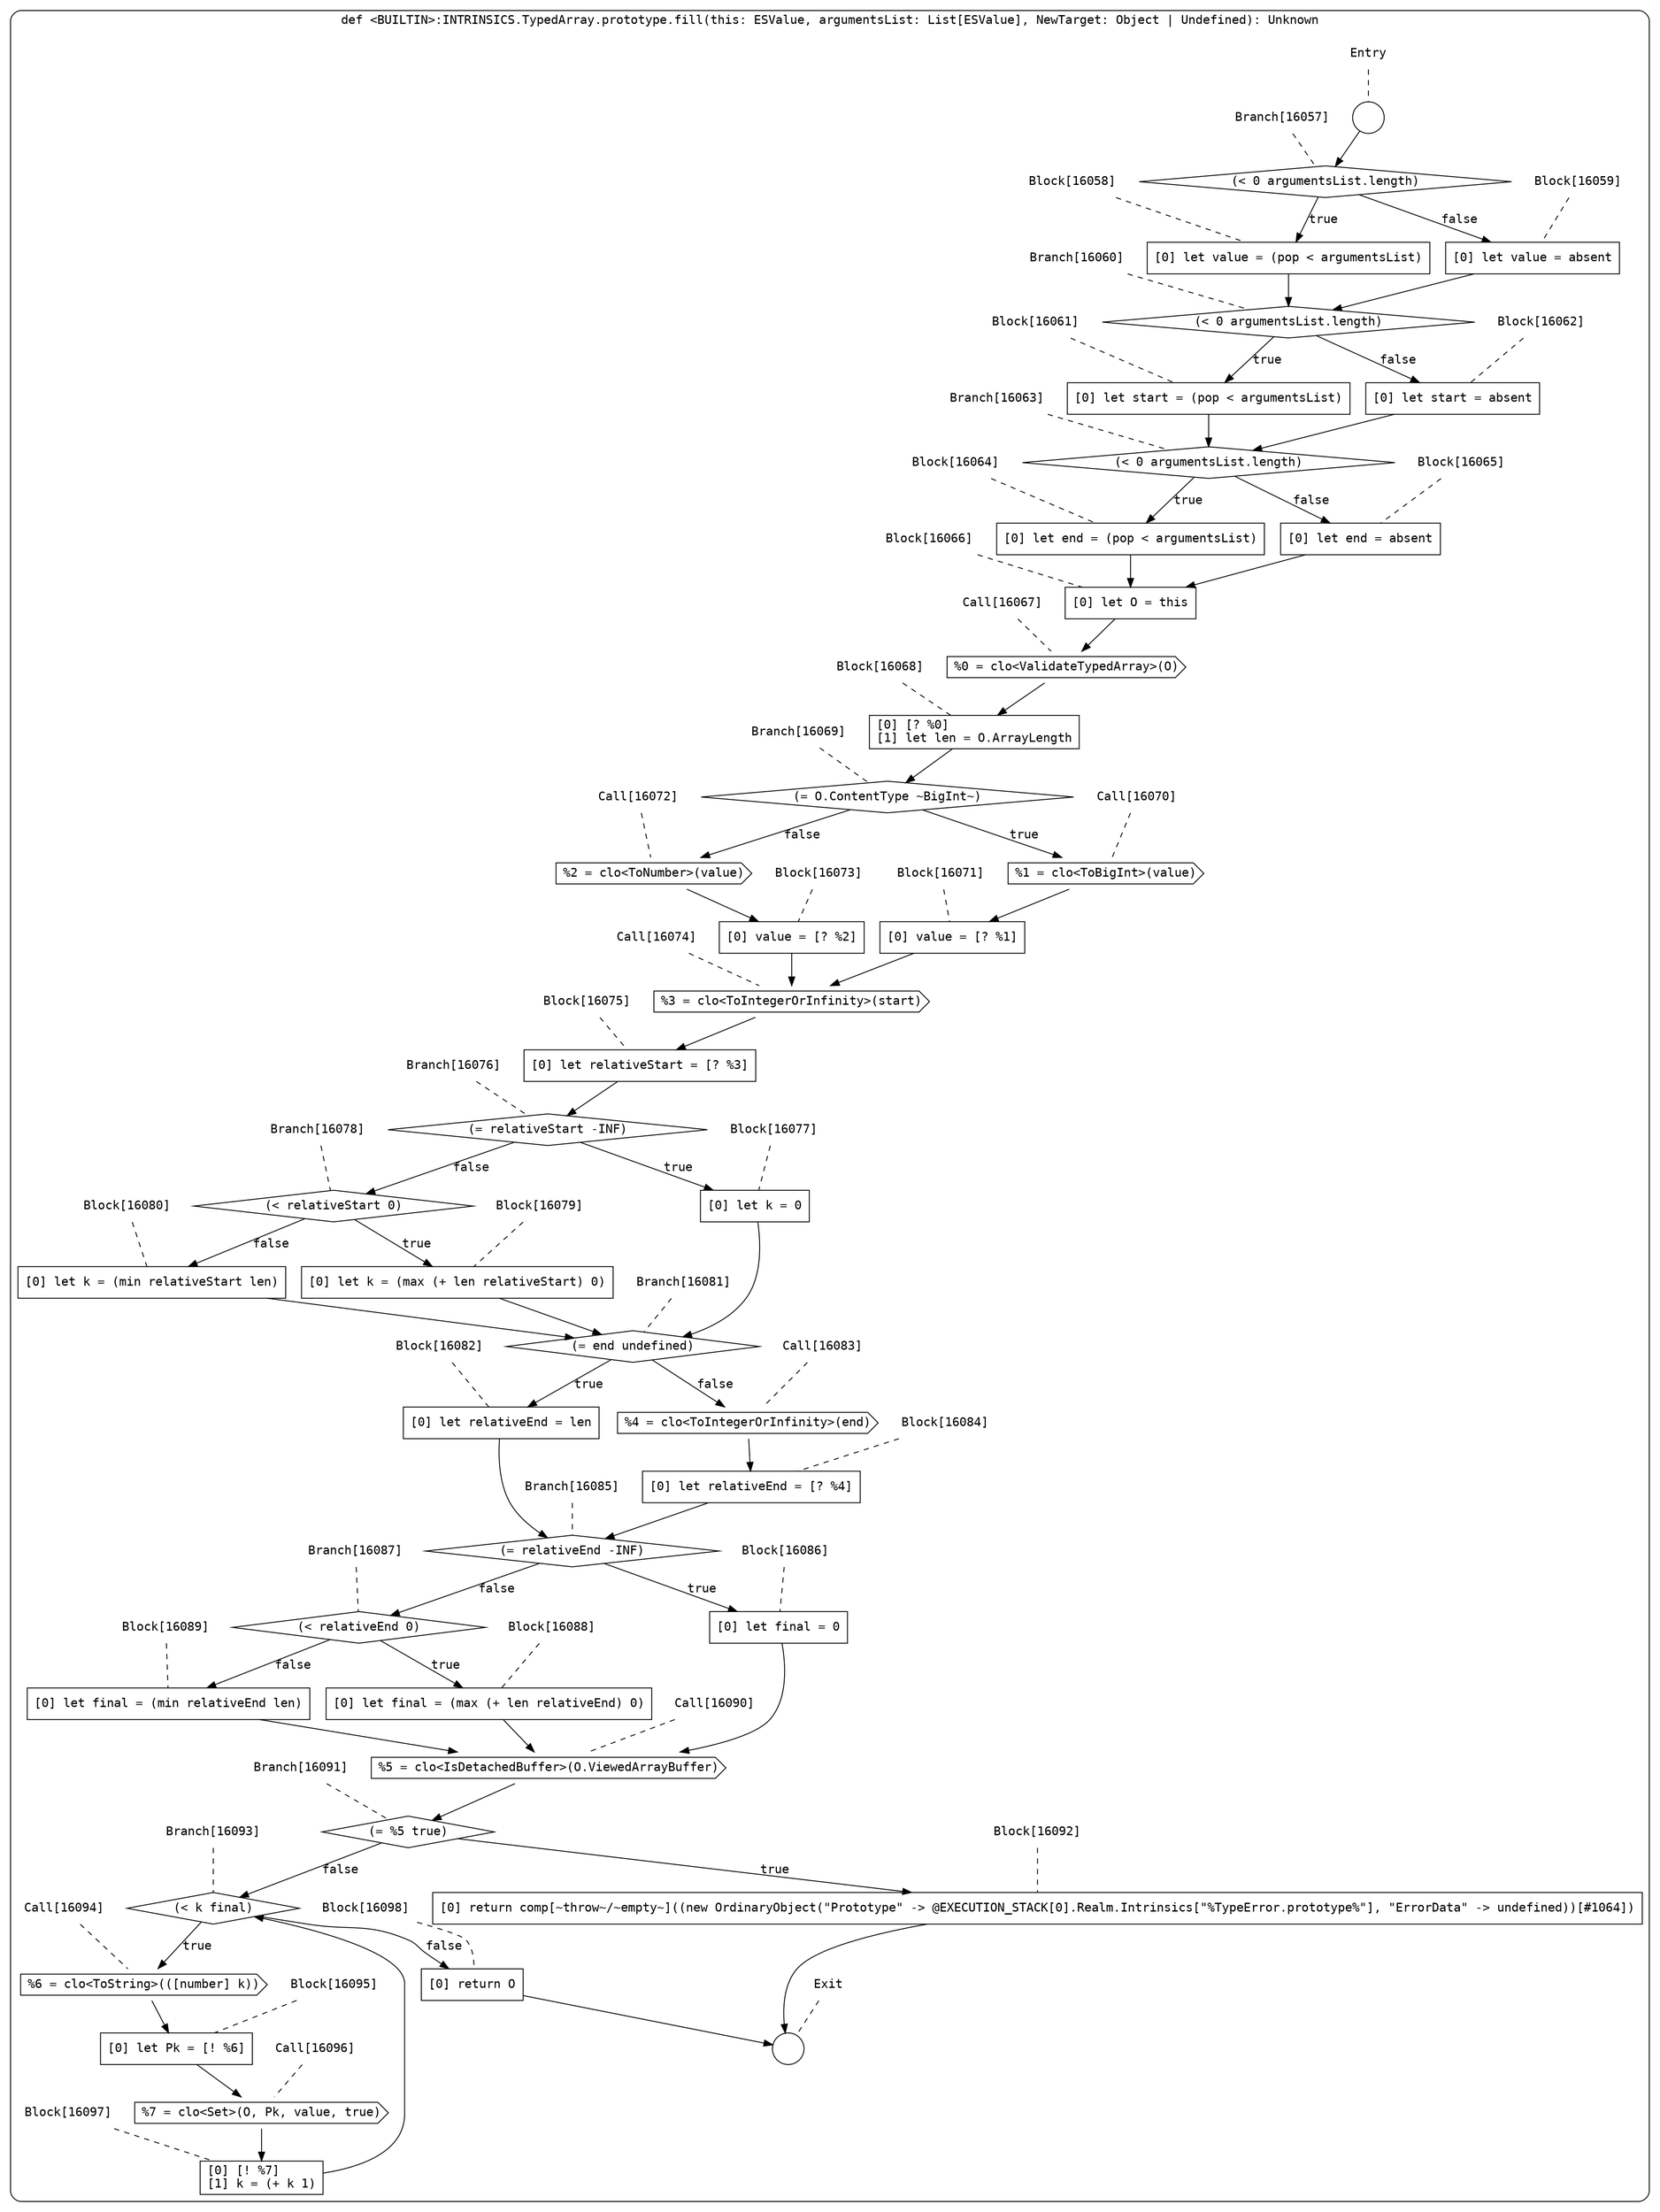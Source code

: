digraph {
  graph [fontname = "Consolas"]
  node [fontname = "Consolas"]
  edge [fontname = "Consolas"]
  subgraph cluster2395 {
    label = "def <BUILTIN>:INTRINSICS.TypedArray.prototype.fill(this: ESValue, argumentsList: List[ESValue], NewTarget: Object | Undefined): Unknown"
    style = rounded
    cluster2395_entry_name [shape=none, label=<<font color="black">Entry</font>>]
    cluster2395_entry_name -> cluster2395_entry [arrowhead=none, color="black", style=dashed]
    cluster2395_entry [shape=circle label=" " color="black" fillcolor="white" style=filled]
    cluster2395_entry -> node16057 [color="black"]
    cluster2395_exit_name [shape=none, label=<<font color="black">Exit</font>>]
    cluster2395_exit_name -> cluster2395_exit [arrowhead=none, color="black", style=dashed]
    cluster2395_exit [shape=circle label=" " color="black" fillcolor="white" style=filled]
    node16057_name [shape=none, label=<<font color="black">Branch[16057]</font>>]
    node16057_name -> node16057 [arrowhead=none, color="black", style=dashed]
    node16057 [shape=diamond, label=<<font color="black">(&lt; 0 argumentsList.length)</font>> color="black" fillcolor="white", style=filled]
    node16057 -> node16058 [label=<<font color="black">true</font>> color="black"]
    node16057 -> node16059 [label=<<font color="black">false</font>> color="black"]
    node16058_name [shape=none, label=<<font color="black">Block[16058]</font>>]
    node16058_name -> node16058 [arrowhead=none, color="black", style=dashed]
    node16058 [shape=box, label=<<font color="black">[0] let value = (pop &lt; argumentsList)<BR ALIGN="LEFT"/></font>> color="black" fillcolor="white", style=filled]
    node16058 -> node16060 [color="black"]
    node16059_name [shape=none, label=<<font color="black">Block[16059]</font>>]
    node16059_name -> node16059 [arrowhead=none, color="black", style=dashed]
    node16059 [shape=box, label=<<font color="black">[0] let value = absent<BR ALIGN="LEFT"/></font>> color="black" fillcolor="white", style=filled]
    node16059 -> node16060 [color="black"]
    node16060_name [shape=none, label=<<font color="black">Branch[16060]</font>>]
    node16060_name -> node16060 [arrowhead=none, color="black", style=dashed]
    node16060 [shape=diamond, label=<<font color="black">(&lt; 0 argumentsList.length)</font>> color="black" fillcolor="white", style=filled]
    node16060 -> node16061 [label=<<font color="black">true</font>> color="black"]
    node16060 -> node16062 [label=<<font color="black">false</font>> color="black"]
    node16061_name [shape=none, label=<<font color="black">Block[16061]</font>>]
    node16061_name -> node16061 [arrowhead=none, color="black", style=dashed]
    node16061 [shape=box, label=<<font color="black">[0] let start = (pop &lt; argumentsList)<BR ALIGN="LEFT"/></font>> color="black" fillcolor="white", style=filled]
    node16061 -> node16063 [color="black"]
    node16062_name [shape=none, label=<<font color="black">Block[16062]</font>>]
    node16062_name -> node16062 [arrowhead=none, color="black", style=dashed]
    node16062 [shape=box, label=<<font color="black">[0] let start = absent<BR ALIGN="LEFT"/></font>> color="black" fillcolor="white", style=filled]
    node16062 -> node16063 [color="black"]
    node16063_name [shape=none, label=<<font color="black">Branch[16063]</font>>]
    node16063_name -> node16063 [arrowhead=none, color="black", style=dashed]
    node16063 [shape=diamond, label=<<font color="black">(&lt; 0 argumentsList.length)</font>> color="black" fillcolor="white", style=filled]
    node16063 -> node16064 [label=<<font color="black">true</font>> color="black"]
    node16063 -> node16065 [label=<<font color="black">false</font>> color="black"]
    node16064_name [shape=none, label=<<font color="black">Block[16064]</font>>]
    node16064_name -> node16064 [arrowhead=none, color="black", style=dashed]
    node16064 [shape=box, label=<<font color="black">[0] let end = (pop &lt; argumentsList)<BR ALIGN="LEFT"/></font>> color="black" fillcolor="white", style=filled]
    node16064 -> node16066 [color="black"]
    node16065_name [shape=none, label=<<font color="black">Block[16065]</font>>]
    node16065_name -> node16065 [arrowhead=none, color="black", style=dashed]
    node16065 [shape=box, label=<<font color="black">[0] let end = absent<BR ALIGN="LEFT"/></font>> color="black" fillcolor="white", style=filled]
    node16065 -> node16066 [color="black"]
    node16066_name [shape=none, label=<<font color="black">Block[16066]</font>>]
    node16066_name -> node16066 [arrowhead=none, color="black", style=dashed]
    node16066 [shape=box, label=<<font color="black">[0] let O = this<BR ALIGN="LEFT"/></font>> color="black" fillcolor="white", style=filled]
    node16066 -> node16067 [color="black"]
    node16067_name [shape=none, label=<<font color="black">Call[16067]</font>>]
    node16067_name -> node16067 [arrowhead=none, color="black", style=dashed]
    node16067 [shape=cds, label=<<font color="black">%0 = clo&lt;ValidateTypedArray&gt;(O)</font>> color="black" fillcolor="white", style=filled]
    node16067 -> node16068 [color="black"]
    node16068_name [shape=none, label=<<font color="black">Block[16068]</font>>]
    node16068_name -> node16068 [arrowhead=none, color="black", style=dashed]
    node16068 [shape=box, label=<<font color="black">[0] [? %0]<BR ALIGN="LEFT"/>[1] let len = O.ArrayLength<BR ALIGN="LEFT"/></font>> color="black" fillcolor="white", style=filled]
    node16068 -> node16069 [color="black"]
    node16069_name [shape=none, label=<<font color="black">Branch[16069]</font>>]
    node16069_name -> node16069 [arrowhead=none, color="black", style=dashed]
    node16069 [shape=diamond, label=<<font color="black">(= O.ContentType ~BigInt~)</font>> color="black" fillcolor="white", style=filled]
    node16069 -> node16070 [label=<<font color="black">true</font>> color="black"]
    node16069 -> node16072 [label=<<font color="black">false</font>> color="black"]
    node16070_name [shape=none, label=<<font color="black">Call[16070]</font>>]
    node16070_name -> node16070 [arrowhead=none, color="black", style=dashed]
    node16070 [shape=cds, label=<<font color="black">%1 = clo&lt;ToBigInt&gt;(value)</font>> color="black" fillcolor="white", style=filled]
    node16070 -> node16071 [color="black"]
    node16072_name [shape=none, label=<<font color="black">Call[16072]</font>>]
    node16072_name -> node16072 [arrowhead=none, color="black", style=dashed]
    node16072 [shape=cds, label=<<font color="black">%2 = clo&lt;ToNumber&gt;(value)</font>> color="black" fillcolor="white", style=filled]
    node16072 -> node16073 [color="black"]
    node16071_name [shape=none, label=<<font color="black">Block[16071]</font>>]
    node16071_name -> node16071 [arrowhead=none, color="black", style=dashed]
    node16071 [shape=box, label=<<font color="black">[0] value = [? %1]<BR ALIGN="LEFT"/></font>> color="black" fillcolor="white", style=filled]
    node16071 -> node16074 [color="black"]
    node16073_name [shape=none, label=<<font color="black">Block[16073]</font>>]
    node16073_name -> node16073 [arrowhead=none, color="black", style=dashed]
    node16073 [shape=box, label=<<font color="black">[0] value = [? %2]<BR ALIGN="LEFT"/></font>> color="black" fillcolor="white", style=filled]
    node16073 -> node16074 [color="black"]
    node16074_name [shape=none, label=<<font color="black">Call[16074]</font>>]
    node16074_name -> node16074 [arrowhead=none, color="black", style=dashed]
    node16074 [shape=cds, label=<<font color="black">%3 = clo&lt;ToIntegerOrInfinity&gt;(start)</font>> color="black" fillcolor="white", style=filled]
    node16074 -> node16075 [color="black"]
    node16075_name [shape=none, label=<<font color="black">Block[16075]</font>>]
    node16075_name -> node16075 [arrowhead=none, color="black", style=dashed]
    node16075 [shape=box, label=<<font color="black">[0] let relativeStart = [? %3]<BR ALIGN="LEFT"/></font>> color="black" fillcolor="white", style=filled]
    node16075 -> node16076 [color="black"]
    node16076_name [shape=none, label=<<font color="black">Branch[16076]</font>>]
    node16076_name -> node16076 [arrowhead=none, color="black", style=dashed]
    node16076 [shape=diamond, label=<<font color="black">(= relativeStart -INF)</font>> color="black" fillcolor="white", style=filled]
    node16076 -> node16077 [label=<<font color="black">true</font>> color="black"]
    node16076 -> node16078 [label=<<font color="black">false</font>> color="black"]
    node16077_name [shape=none, label=<<font color="black">Block[16077]</font>>]
    node16077_name -> node16077 [arrowhead=none, color="black", style=dashed]
    node16077 [shape=box, label=<<font color="black">[0] let k = 0<BR ALIGN="LEFT"/></font>> color="black" fillcolor="white", style=filled]
    node16077 -> node16081 [color="black"]
    node16078_name [shape=none, label=<<font color="black">Branch[16078]</font>>]
    node16078_name -> node16078 [arrowhead=none, color="black", style=dashed]
    node16078 [shape=diamond, label=<<font color="black">(&lt; relativeStart 0)</font>> color="black" fillcolor="white", style=filled]
    node16078 -> node16079 [label=<<font color="black">true</font>> color="black"]
    node16078 -> node16080 [label=<<font color="black">false</font>> color="black"]
    node16081_name [shape=none, label=<<font color="black">Branch[16081]</font>>]
    node16081_name -> node16081 [arrowhead=none, color="black", style=dashed]
    node16081 [shape=diamond, label=<<font color="black">(= end undefined)</font>> color="black" fillcolor="white", style=filled]
    node16081 -> node16082 [label=<<font color="black">true</font>> color="black"]
    node16081 -> node16083 [label=<<font color="black">false</font>> color="black"]
    node16079_name [shape=none, label=<<font color="black">Block[16079]</font>>]
    node16079_name -> node16079 [arrowhead=none, color="black", style=dashed]
    node16079 [shape=box, label=<<font color="black">[0] let k = (max (+ len relativeStart) 0)<BR ALIGN="LEFT"/></font>> color="black" fillcolor="white", style=filled]
    node16079 -> node16081 [color="black"]
    node16080_name [shape=none, label=<<font color="black">Block[16080]</font>>]
    node16080_name -> node16080 [arrowhead=none, color="black", style=dashed]
    node16080 [shape=box, label=<<font color="black">[0] let k = (min relativeStart len)<BR ALIGN="LEFT"/></font>> color="black" fillcolor="white", style=filled]
    node16080 -> node16081 [color="black"]
    node16082_name [shape=none, label=<<font color="black">Block[16082]</font>>]
    node16082_name -> node16082 [arrowhead=none, color="black", style=dashed]
    node16082 [shape=box, label=<<font color="black">[0] let relativeEnd = len<BR ALIGN="LEFT"/></font>> color="black" fillcolor="white", style=filled]
    node16082 -> node16085 [color="black"]
    node16083_name [shape=none, label=<<font color="black">Call[16083]</font>>]
    node16083_name -> node16083 [arrowhead=none, color="black", style=dashed]
    node16083 [shape=cds, label=<<font color="black">%4 = clo&lt;ToIntegerOrInfinity&gt;(end)</font>> color="black" fillcolor="white", style=filled]
    node16083 -> node16084 [color="black"]
    node16085_name [shape=none, label=<<font color="black">Branch[16085]</font>>]
    node16085_name -> node16085 [arrowhead=none, color="black", style=dashed]
    node16085 [shape=diamond, label=<<font color="black">(= relativeEnd -INF)</font>> color="black" fillcolor="white", style=filled]
    node16085 -> node16086 [label=<<font color="black">true</font>> color="black"]
    node16085 -> node16087 [label=<<font color="black">false</font>> color="black"]
    node16084_name [shape=none, label=<<font color="black">Block[16084]</font>>]
    node16084_name -> node16084 [arrowhead=none, color="black", style=dashed]
    node16084 [shape=box, label=<<font color="black">[0] let relativeEnd = [? %4]<BR ALIGN="LEFT"/></font>> color="black" fillcolor="white", style=filled]
    node16084 -> node16085 [color="black"]
    node16086_name [shape=none, label=<<font color="black">Block[16086]</font>>]
    node16086_name -> node16086 [arrowhead=none, color="black", style=dashed]
    node16086 [shape=box, label=<<font color="black">[0] let final = 0<BR ALIGN="LEFT"/></font>> color="black" fillcolor="white", style=filled]
    node16086 -> node16090 [color="black"]
    node16087_name [shape=none, label=<<font color="black">Branch[16087]</font>>]
    node16087_name -> node16087 [arrowhead=none, color="black", style=dashed]
    node16087 [shape=diamond, label=<<font color="black">(&lt; relativeEnd 0)</font>> color="black" fillcolor="white", style=filled]
    node16087 -> node16088 [label=<<font color="black">true</font>> color="black"]
    node16087 -> node16089 [label=<<font color="black">false</font>> color="black"]
    node16090_name [shape=none, label=<<font color="black">Call[16090]</font>>]
    node16090_name -> node16090 [arrowhead=none, color="black", style=dashed]
    node16090 [shape=cds, label=<<font color="black">%5 = clo&lt;IsDetachedBuffer&gt;(O.ViewedArrayBuffer)</font>> color="black" fillcolor="white", style=filled]
    node16090 -> node16091 [color="black"]
    node16088_name [shape=none, label=<<font color="black">Block[16088]</font>>]
    node16088_name -> node16088 [arrowhead=none, color="black", style=dashed]
    node16088 [shape=box, label=<<font color="black">[0] let final = (max (+ len relativeEnd) 0)<BR ALIGN="LEFT"/></font>> color="black" fillcolor="white", style=filled]
    node16088 -> node16090 [color="black"]
    node16089_name [shape=none, label=<<font color="black">Block[16089]</font>>]
    node16089_name -> node16089 [arrowhead=none, color="black", style=dashed]
    node16089 [shape=box, label=<<font color="black">[0] let final = (min relativeEnd len)<BR ALIGN="LEFT"/></font>> color="black" fillcolor="white", style=filled]
    node16089 -> node16090 [color="black"]
    node16091_name [shape=none, label=<<font color="black">Branch[16091]</font>>]
    node16091_name -> node16091 [arrowhead=none, color="black", style=dashed]
    node16091 [shape=diamond, label=<<font color="black">(= %5 true)</font>> color="black" fillcolor="white", style=filled]
    node16091 -> node16092 [label=<<font color="black">true</font>> color="black"]
    node16091 -> node16093 [label=<<font color="black">false</font>> color="black"]
    node16092_name [shape=none, label=<<font color="black">Block[16092]</font>>]
    node16092_name -> node16092 [arrowhead=none, color="black", style=dashed]
    node16092 [shape=box, label=<<font color="black">[0] return comp[~throw~/~empty~]((new OrdinaryObject(&quot;Prototype&quot; -&gt; @EXECUTION_STACK[0].Realm.Intrinsics[&quot;%TypeError.prototype%&quot;], &quot;ErrorData&quot; -&gt; undefined))[#1064])<BR ALIGN="LEFT"/></font>> color="black" fillcolor="white", style=filled]
    node16092 -> cluster2395_exit [color="black"]
    node16093_name [shape=none, label=<<font color="black">Branch[16093]</font>>]
    node16093_name -> node16093 [arrowhead=none, color="black", style=dashed]
    node16093 [shape=diamond, label=<<font color="black">(&lt; k final)</font>> color="black" fillcolor="white", style=filled]
    node16093 -> node16094 [label=<<font color="black">true</font>> color="black"]
    node16093 -> node16098 [label=<<font color="black">false</font>> color="black"]
    node16094_name [shape=none, label=<<font color="black">Call[16094]</font>>]
    node16094_name -> node16094 [arrowhead=none, color="black", style=dashed]
    node16094 [shape=cds, label=<<font color="black">%6 = clo&lt;ToString&gt;(([number] k))</font>> color="black" fillcolor="white", style=filled]
    node16094 -> node16095 [color="black"]
    node16098_name [shape=none, label=<<font color="black">Block[16098]</font>>]
    node16098_name -> node16098 [arrowhead=none, color="black", style=dashed]
    node16098 [shape=box, label=<<font color="black">[0] return O<BR ALIGN="LEFT"/></font>> color="black" fillcolor="white", style=filled]
    node16098 -> cluster2395_exit [color="black"]
    node16095_name [shape=none, label=<<font color="black">Block[16095]</font>>]
    node16095_name -> node16095 [arrowhead=none, color="black", style=dashed]
    node16095 [shape=box, label=<<font color="black">[0] let Pk = [! %6]<BR ALIGN="LEFT"/></font>> color="black" fillcolor="white", style=filled]
    node16095 -> node16096 [color="black"]
    node16096_name [shape=none, label=<<font color="black">Call[16096]</font>>]
    node16096_name -> node16096 [arrowhead=none, color="black", style=dashed]
    node16096 [shape=cds, label=<<font color="black">%7 = clo&lt;Set&gt;(O, Pk, value, true)</font>> color="black" fillcolor="white", style=filled]
    node16096 -> node16097 [color="black"]
    node16097_name [shape=none, label=<<font color="black">Block[16097]</font>>]
    node16097_name -> node16097 [arrowhead=none, color="black", style=dashed]
    node16097 [shape=box, label=<<font color="black">[0] [! %7]<BR ALIGN="LEFT"/>[1] k = (+ k 1)<BR ALIGN="LEFT"/></font>> color="black" fillcolor="white", style=filled]
    node16097 -> node16093 [color="black"]
  }
}